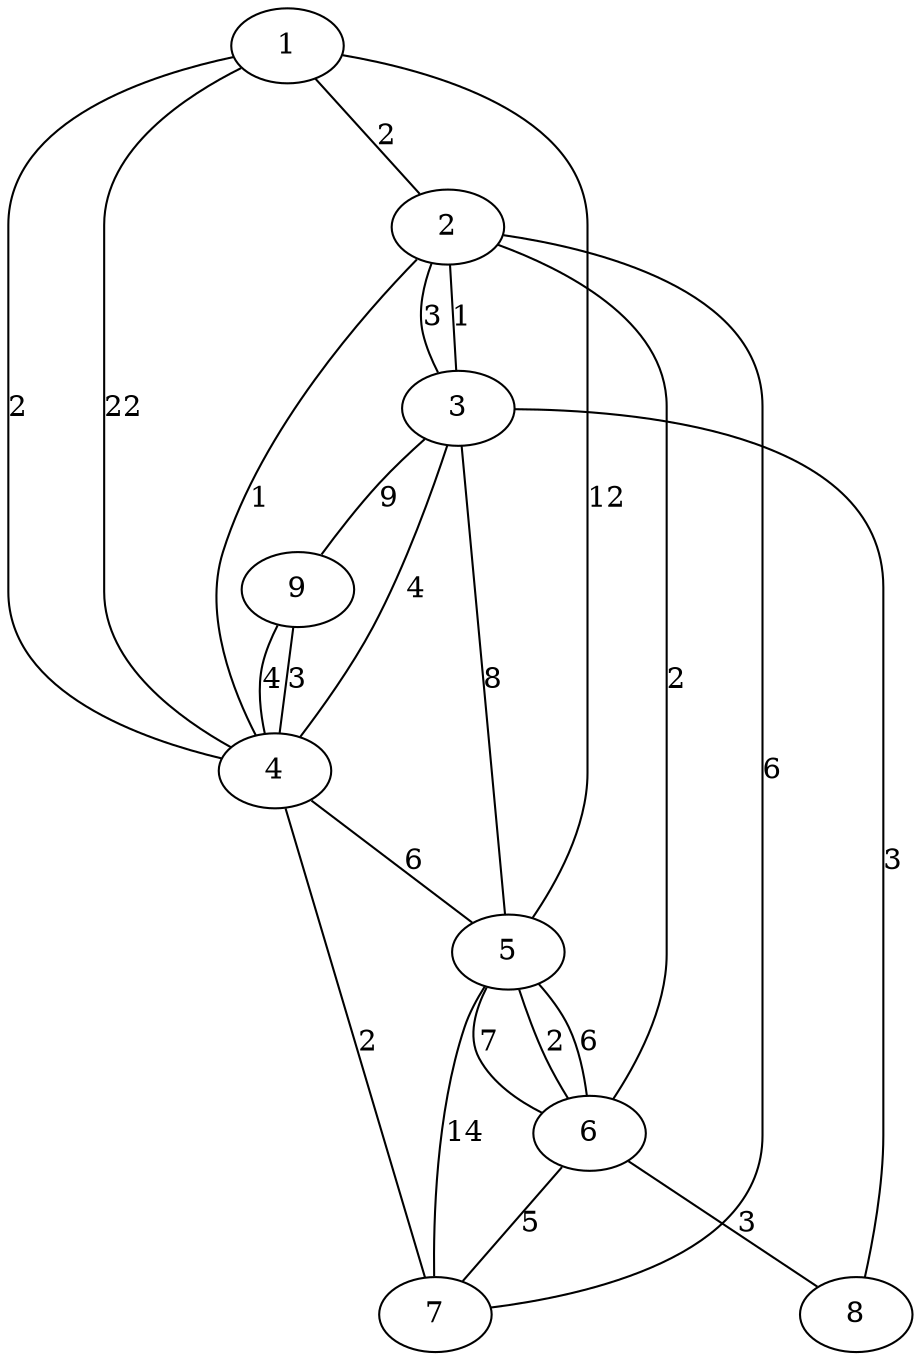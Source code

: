 graph G {
    1 -- 2[len=2,label=2];
	1 -- 4[len=2,label=2];
	2 -- 3[len=3,label=3];
	3 -- 2[len=1,label=1];
	3 -- 4[len=4,label=4];
	4 -- 5[len=6,label=6];
	4 -- 2[len=1,label=1];
	5 -- 1[len=12,label=12];
	2 -- 6[len=2,label=2];
	4 -- 7[len=2,label=2];
	3 -- 5[len=8,label=8];
	3 -- 8[len=3,label=3];
	5 -- 7[len=14,label=14];
	7 -- 2[len=6,label=6];
	6 -- 8[len=3,label=3];
	6 -- 5[len=6,label=6];
	1 -- 4[len=22, label=22];
	5 -- 6[len=7, label=7];
	3 -- 9[len=9, label=9];
	9 -- 4[len=4, label=4];
	5 -- 6[len=2, label=2];
	4 -- 9[len=3,label=3];
	6 -- 7[len=5, label=5];
}